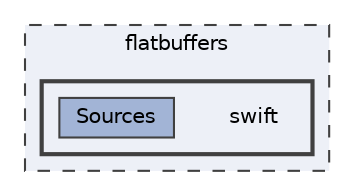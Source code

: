 digraph "flatbuffers/swift"
{
 // LATEX_PDF_SIZE
  bgcolor="transparent";
  edge [fontname=Helvetica,fontsize=10,labelfontname=Helvetica,labelfontsize=10];
  node [fontname=Helvetica,fontsize=10,shape=box,height=0.2,width=0.4];
  compound=true
  subgraph clusterdir_aab3332a77760f74556dcb4aee61b405 {
    graph [ bgcolor="#edf0f7", pencolor="grey25", label="flatbuffers", fontname=Helvetica,fontsize=10 style="filled,dashed", URL="dir_aab3332a77760f74556dcb4aee61b405.html",tooltip=""]
  subgraph clusterdir_d583ec8c36a09646f589bdb000d42193 {
    graph [ bgcolor="#edf0f7", pencolor="grey25", label="", fontname=Helvetica,fontsize=10 style="filled,bold", URL="dir_d583ec8c36a09646f589bdb000d42193.html",tooltip=""]
    dir_d583ec8c36a09646f589bdb000d42193 [shape=plaintext, label="swift"];
  dir_9b0a2423df22fc2399abac024a2d6f1d [label="Sources", fillcolor="#a2b4d6", color="grey25", style="filled", URL="dir_9b0a2423df22fc2399abac024a2d6f1d.html",tooltip=""];
  }
  }
}
